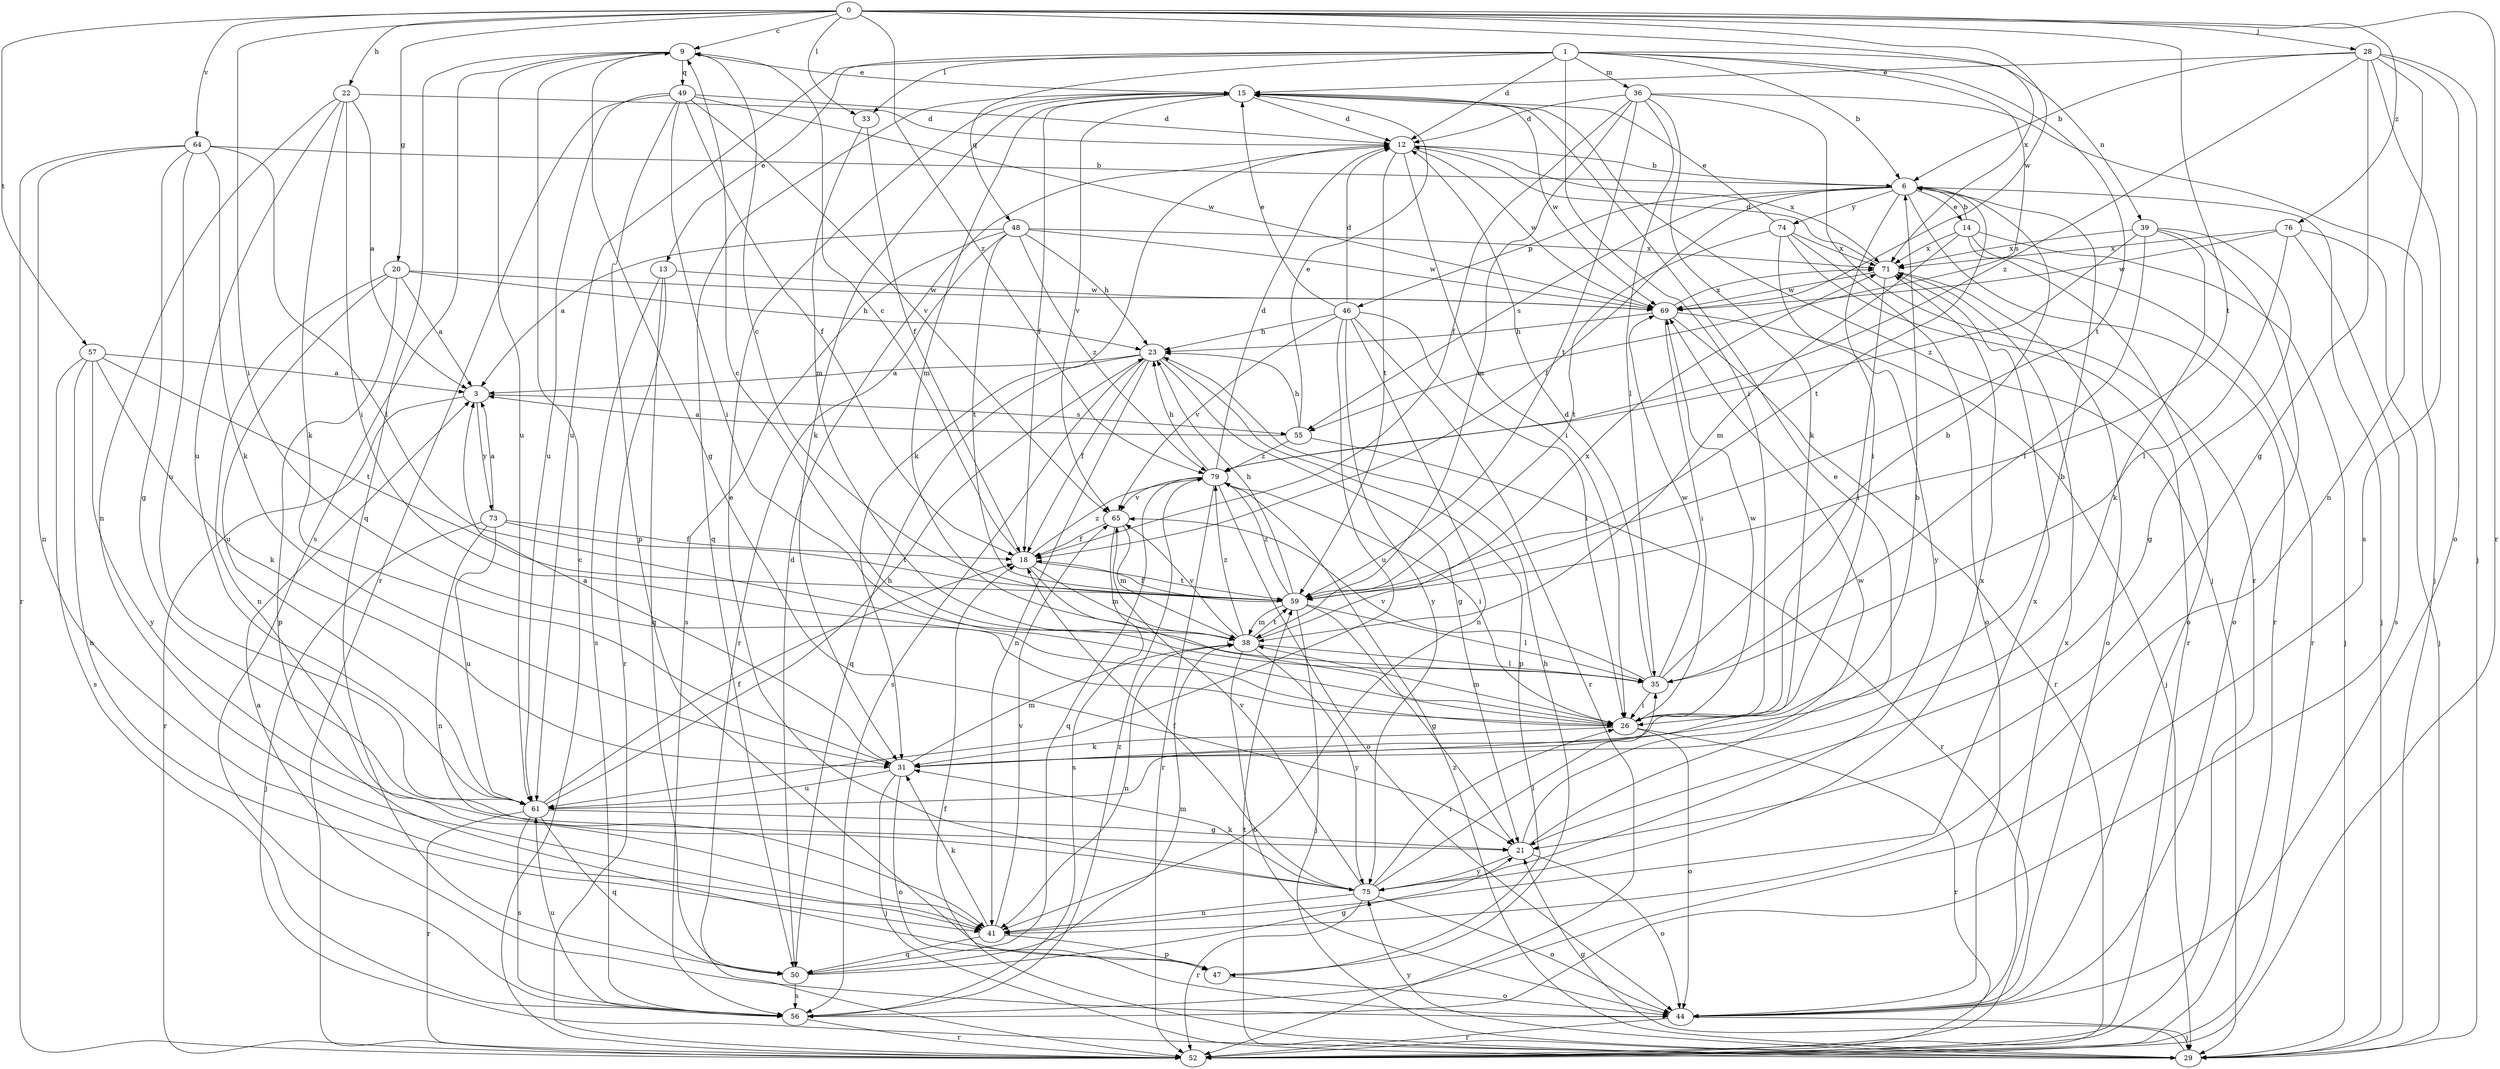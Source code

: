 strict digraph  {
0;
1;
3;
6;
9;
12;
13;
14;
15;
18;
20;
21;
22;
23;
26;
28;
29;
31;
33;
35;
36;
38;
39;
41;
44;
46;
47;
48;
49;
50;
52;
55;
56;
57;
59;
61;
64;
65;
69;
71;
73;
74;
75;
76;
79;
0 -> 9  [label=c];
0 -> 20  [label=g];
0 -> 22  [label=h];
0 -> 26  [label=i];
0 -> 28  [label=j];
0 -> 33  [label=l];
0 -> 52  [label=r];
0 -> 57  [label=t];
0 -> 59  [label=t];
0 -> 64  [label=v];
0 -> 69  [label=w];
0 -> 71  [label=x];
0 -> 76  [label=z];
0 -> 79  [label=z];
1 -> 6  [label=b];
1 -> 12  [label=d];
1 -> 13  [label=e];
1 -> 26  [label=i];
1 -> 33  [label=l];
1 -> 36  [label=m];
1 -> 39  [label=n];
1 -> 48  [label=q];
1 -> 55  [label=s];
1 -> 59  [label=t];
1 -> 61  [label=u];
3 -> 52  [label=r];
3 -> 55  [label=s];
3 -> 73  [label=y];
6 -> 14  [label=e];
6 -> 18  [label=f];
6 -> 26  [label=i];
6 -> 29  [label=j];
6 -> 46  [label=p];
6 -> 52  [label=r];
6 -> 55  [label=s];
6 -> 59  [label=t];
6 -> 74  [label=y];
9 -> 15  [label=e];
9 -> 21  [label=g];
9 -> 49  [label=q];
9 -> 50  [label=q];
9 -> 56  [label=s];
9 -> 61  [label=u];
12 -> 6  [label=b];
12 -> 26  [label=i];
12 -> 31  [label=k];
12 -> 59  [label=t];
12 -> 69  [label=w];
12 -> 71  [label=x];
13 -> 50  [label=q];
13 -> 52  [label=r];
13 -> 56  [label=s];
13 -> 69  [label=w];
14 -> 6  [label=b];
14 -> 29  [label=j];
14 -> 38  [label=m];
14 -> 44  [label=o];
14 -> 52  [label=r];
14 -> 71  [label=x];
15 -> 12  [label=d];
15 -> 18  [label=f];
15 -> 29  [label=j];
15 -> 31  [label=k];
15 -> 38  [label=m];
15 -> 50  [label=q];
15 -> 65  [label=v];
15 -> 69  [label=w];
18 -> 9  [label=c];
18 -> 26  [label=i];
18 -> 38  [label=m];
18 -> 59  [label=t];
18 -> 79  [label=z];
20 -> 3  [label=a];
20 -> 23  [label=h];
20 -> 41  [label=n];
20 -> 47  [label=p];
20 -> 61  [label=u];
20 -> 69  [label=w];
21 -> 15  [label=e];
21 -> 44  [label=o];
21 -> 69  [label=w];
21 -> 75  [label=y];
22 -> 3  [label=a];
22 -> 12  [label=d];
22 -> 26  [label=i];
22 -> 31  [label=k];
22 -> 41  [label=n];
22 -> 61  [label=u];
23 -> 3  [label=a];
23 -> 18  [label=f];
23 -> 21  [label=g];
23 -> 41  [label=n];
23 -> 47  [label=p];
23 -> 50  [label=q];
23 -> 56  [label=s];
26 -> 31  [label=k];
26 -> 38  [label=m];
26 -> 44  [label=o];
26 -> 52  [label=r];
26 -> 69  [label=w];
28 -> 6  [label=b];
28 -> 15  [label=e];
28 -> 21  [label=g];
28 -> 29  [label=j];
28 -> 41  [label=n];
28 -> 44  [label=o];
28 -> 56  [label=s];
28 -> 79  [label=z];
29 -> 18  [label=f];
29 -> 21  [label=g];
29 -> 59  [label=t];
29 -> 75  [label=y];
29 -> 79  [label=z];
31 -> 3  [label=a];
31 -> 6  [label=b];
31 -> 29  [label=j];
31 -> 38  [label=m];
31 -> 44  [label=o];
31 -> 61  [label=u];
33 -> 18  [label=f];
33 -> 38  [label=m];
35 -> 6  [label=b];
35 -> 9  [label=c];
35 -> 12  [label=d];
35 -> 26  [label=i];
35 -> 65  [label=v];
35 -> 69  [label=w];
36 -> 12  [label=d];
36 -> 18  [label=f];
36 -> 29  [label=j];
36 -> 31  [label=k];
36 -> 35  [label=l];
36 -> 38  [label=m];
36 -> 52  [label=r];
36 -> 59  [label=t];
38 -> 35  [label=l];
38 -> 41  [label=n];
38 -> 44  [label=o];
38 -> 59  [label=t];
38 -> 65  [label=v];
38 -> 71  [label=x];
38 -> 75  [label=y];
38 -> 79  [label=z];
39 -> 21  [label=g];
39 -> 31  [label=k];
39 -> 35  [label=l];
39 -> 44  [label=o];
39 -> 71  [label=x];
39 -> 79  [label=z];
41 -> 31  [label=k];
41 -> 47  [label=p];
41 -> 50  [label=q];
41 -> 65  [label=v];
41 -> 71  [label=x];
44 -> 3  [label=a];
44 -> 29  [label=j];
44 -> 52  [label=r];
44 -> 71  [label=x];
46 -> 12  [label=d];
46 -> 15  [label=e];
46 -> 23  [label=h];
46 -> 26  [label=i];
46 -> 41  [label=n];
46 -> 52  [label=r];
46 -> 61  [label=u];
46 -> 65  [label=v];
46 -> 75  [label=y];
47 -> 23  [label=h];
47 -> 44  [label=o];
48 -> 3  [label=a];
48 -> 23  [label=h];
48 -> 52  [label=r];
48 -> 56  [label=s];
48 -> 59  [label=t];
48 -> 69  [label=w];
48 -> 71  [label=x];
48 -> 79  [label=z];
49 -> 12  [label=d];
49 -> 18  [label=f];
49 -> 26  [label=i];
49 -> 47  [label=p];
49 -> 52  [label=r];
49 -> 61  [label=u];
49 -> 65  [label=v];
49 -> 69  [label=w];
50 -> 12  [label=d];
50 -> 21  [label=g];
50 -> 38  [label=m];
50 -> 56  [label=s];
52 -> 9  [label=c];
55 -> 3  [label=a];
55 -> 15  [label=e];
55 -> 23  [label=h];
55 -> 52  [label=r];
55 -> 79  [label=z];
56 -> 52  [label=r];
56 -> 61  [label=u];
56 -> 79  [label=z];
57 -> 3  [label=a];
57 -> 31  [label=k];
57 -> 41  [label=n];
57 -> 56  [label=s];
57 -> 59  [label=t];
57 -> 75  [label=y];
59 -> 9  [label=c];
59 -> 18  [label=f];
59 -> 21  [label=g];
59 -> 23  [label=h];
59 -> 29  [label=j];
59 -> 35  [label=l];
59 -> 38  [label=m];
59 -> 79  [label=z];
61 -> 6  [label=b];
61 -> 18  [label=f];
61 -> 21  [label=g];
61 -> 23  [label=h];
61 -> 50  [label=q];
61 -> 52  [label=r];
61 -> 56  [label=s];
64 -> 6  [label=b];
64 -> 21  [label=g];
64 -> 31  [label=k];
64 -> 35  [label=l];
64 -> 41  [label=n];
64 -> 52  [label=r];
64 -> 61  [label=u];
65 -> 18  [label=f];
65 -> 38  [label=m];
65 -> 56  [label=s];
69 -> 23  [label=h];
69 -> 26  [label=i];
69 -> 29  [label=j];
69 -> 52  [label=r];
69 -> 71  [label=x];
71 -> 12  [label=d];
71 -> 26  [label=i];
71 -> 44  [label=o];
71 -> 69  [label=w];
73 -> 3  [label=a];
73 -> 18  [label=f];
73 -> 29  [label=j];
73 -> 41  [label=n];
73 -> 59  [label=t];
73 -> 61  [label=u];
74 -> 15  [label=e];
74 -> 44  [label=o];
74 -> 52  [label=r];
74 -> 59  [label=t];
74 -> 71  [label=x];
74 -> 75  [label=y];
75 -> 15  [label=e];
75 -> 18  [label=f];
75 -> 26  [label=i];
75 -> 31  [label=k];
75 -> 35  [label=l];
75 -> 41  [label=n];
75 -> 44  [label=o];
75 -> 52  [label=r];
75 -> 65  [label=v];
75 -> 71  [label=x];
76 -> 29  [label=j];
76 -> 35  [label=l];
76 -> 56  [label=s];
76 -> 69  [label=w];
76 -> 71  [label=x];
79 -> 12  [label=d];
79 -> 23  [label=h];
79 -> 26  [label=i];
79 -> 44  [label=o];
79 -> 50  [label=q];
79 -> 52  [label=r];
79 -> 65  [label=v];
}
